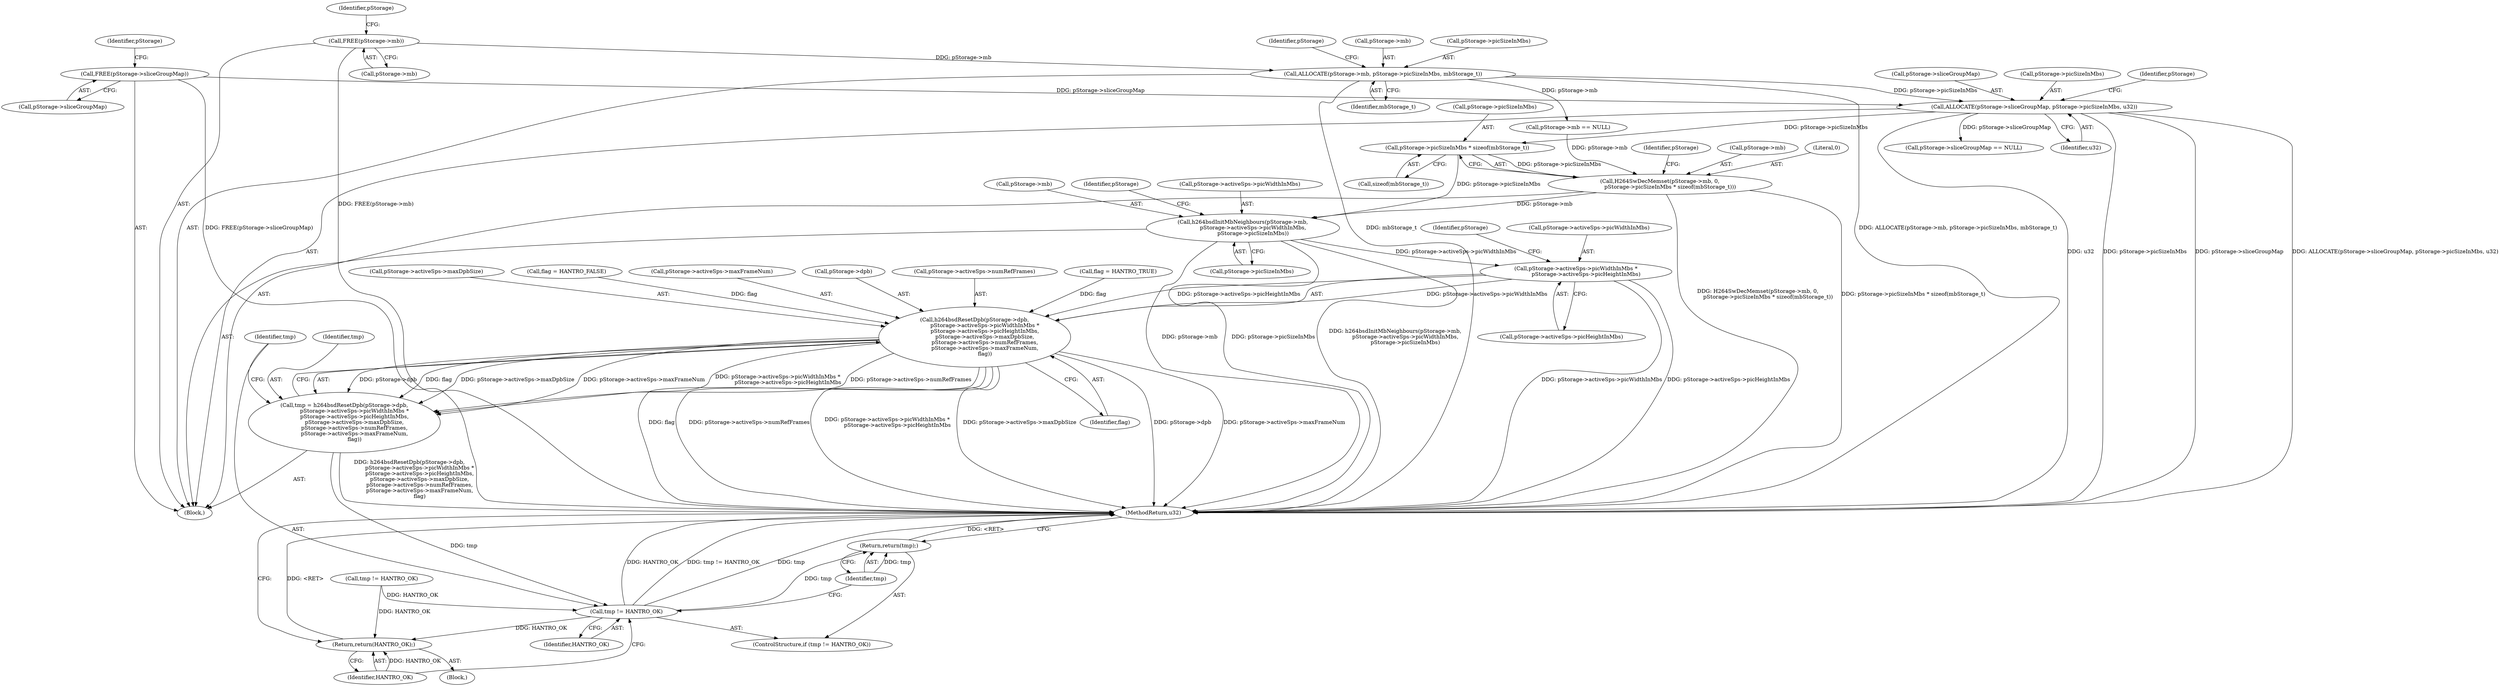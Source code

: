 digraph "0_Android_60547808ca4e9cfac50028c00c58a6ceb2319301@API" {
"1000308" [label="(Call,pStorage->picSizeInMbs * sizeof(mbStorage_t))"];
"1000281" [label="(Call,ALLOCATE(pStorage->sliceGroupMap, pStorage->picSizeInMbs, u32))"];
"1000269" [label="(Call,FREE(pStorage->sliceGroupMap))"];
"1000273" [label="(Call,ALLOCATE(pStorage->mb, pStorage->picSizeInMbs, mbStorage_t))"];
"1000265" [label="(Call,FREE(pStorage->mb))"];
"1000303" [label="(Call,H264SwDecMemset(pStorage->mb, 0,\n            pStorage->picSizeInMbs * sizeof(mbStorage_t)))"];
"1000314" [label="(Call,h264bsdInitMbNeighbours(pStorage->mb,\n            pStorage->activeSps->picWidthInMbs,\n            pStorage->picSizeInMbs))"];
"1000374" [label="(Call,pStorage->activeSps->picWidthInMbs *\n            pStorage->activeSps->picHeightInMbs)"];
"1000370" [label="(Call,h264bsdResetDpb(pStorage->dpb,\n            pStorage->activeSps->picWidthInMbs *\n            pStorage->activeSps->picHeightInMbs,\n            pStorage->activeSps->maxDpbSize,\n            pStorage->activeSps->numRefFrames,\n            pStorage->activeSps->maxFrameNum,\n            flag))"];
"1000368" [label="(Call,tmp = h264bsdResetDpb(pStorage->dpb,\n            pStorage->activeSps->picWidthInMbs *\n            pStorage->activeSps->picHeightInMbs,\n            pStorage->activeSps->maxDpbSize,\n            pStorage->activeSps->numRefFrames,\n            pStorage->activeSps->maxFrameNum,\n            flag))"];
"1000402" [label="(Call,tmp != HANTRO_OK)"];
"1000405" [label="(Return,return(tmp);)"];
"1000531" [label="(Return,return(HANTRO_OK);)"];
"1000365" [label="(Call,flag = HANTRO_FALSE)"];
"1000369" [label="(Identifier,tmp)"];
"1000281" [label="(Call,ALLOCATE(pStorage->sliceGroupMap, pStorage->picSizeInMbs, u32))"];
"1000404" [label="(Identifier,HANTRO_OK)"];
"1000531" [label="(Return,return(HANTRO_OK);)"];
"1000259" [label="(Block,)"];
"1000296" [label="(Call,pStorage->sliceGroupMap == NULL)"];
"1000282" [label="(Call,pStorage->sliceGroupMap)"];
"1000283" [label="(Identifier,pStorage)"];
"1000323" [label="(Call,pStorage->picSizeInMbs)"];
"1000314" [label="(Call,h264bsdInitMbNeighbours(pStorage->mb,\n            pStorage->activeSps->picWidthInMbs,\n            pStorage->picSizeInMbs))"];
"1000315" [label="(Call,pStorage->mb)"];
"1000316" [label="(Identifier,pStorage)"];
"1000387" [label="(Identifier,pStorage)"];
"1000273" [label="(Call,ALLOCATE(pStorage->mb, pStorage->picSizeInMbs, mbStorage_t))"];
"1000265" [label="(Call,FREE(pStorage->mb))"];
"1000405" [label="(Return,return(tmp);)"];
"1000375" [label="(Call,pStorage->activeSps->picWidthInMbs)"];
"1000312" [label="(Call,sizeof(mbStorage_t))"];
"1000395" [label="(Call,pStorage->activeSps->maxFrameNum)"];
"1000266" [label="(Call,pStorage->mb)"];
"1000374" [label="(Call,pStorage->activeSps->picWidthInMbs *\n            pStorage->activeSps->picHeightInMbs)"];
"1000270" [label="(Call,pStorage->sliceGroupMap)"];
"1000308" [label="(Call,pStorage->picSizeInMbs * sizeof(mbStorage_t))"];
"1000370" [label="(Call,h264bsdResetDpb(pStorage->dpb,\n            pStorage->activeSps->picWidthInMbs *\n            pStorage->activeSps->picHeightInMbs,\n            pStorage->activeSps->maxDpbSize,\n            pStorage->activeSps->numRefFrames,\n            pStorage->activeSps->maxFrameNum,\n            flag))"];
"1000275" [label="(Identifier,pStorage)"];
"1000406" [label="(Identifier,tmp)"];
"1000280" [label="(Identifier,mbStorage_t)"];
"1000112" [label="(Block,)"];
"1000309" [label="(Call,pStorage->picSizeInMbs)"];
"1000274" [label="(Call,pStorage->mb)"];
"1000401" [label="(ControlStructure,if (tmp != HANTRO_OK))"];
"1000371" [label="(Call,pStorage->dpb)"];
"1000532" [label="(Identifier,HANTRO_OK)"];
"1000271" [label="(Identifier,pStorage)"];
"1000303" [label="(Call,H264SwDecMemset(pStorage->mb, 0,\n            pStorage->picSizeInMbs * sizeof(mbStorage_t)))"];
"1000304" [label="(Call,pStorage->mb)"];
"1000329" [label="(Identifier,pStorage)"];
"1000318" [label="(Call,pStorage->activeSps->picWidthInMbs)"];
"1000285" [label="(Call,pStorage->picSizeInMbs)"];
"1000307" [label="(Literal,0)"];
"1000269" [label="(Call,FREE(pStorage->sliceGroupMap))"];
"1000390" [label="(Call,pStorage->activeSps->numRefFrames)"];
"1000288" [label="(Identifier,u32)"];
"1000403" [label="(Identifier,tmp)"];
"1000380" [label="(Call,pStorage->activeSps->picHeightInMbs)"];
"1000277" [label="(Call,pStorage->picSizeInMbs)"];
"1000166" [label="(Call,tmp != HANTRO_OK)"];
"1000402" [label="(Call,tmp != HANTRO_OK)"];
"1000291" [label="(Call,pStorage->mb == NULL)"];
"1000361" [label="(Call,flag = HANTRO_TRUE)"];
"1000385" [label="(Call,pStorage->activeSps->maxDpbSize)"];
"1000533" [label="(MethodReturn,u32)"];
"1000368" [label="(Call,tmp = h264bsdResetDpb(pStorage->dpb,\n            pStorage->activeSps->picWidthInMbs *\n            pStorage->activeSps->picHeightInMbs,\n            pStorage->activeSps->maxDpbSize,\n            pStorage->activeSps->numRefFrames,\n            pStorage->activeSps->maxFrameNum,\n            flag))"];
"1000293" [label="(Identifier,pStorage)"];
"1000400" [label="(Identifier,flag)"];
"1000308" -> "1000303"  [label="AST: "];
"1000308" -> "1000312"  [label="CFG: "];
"1000309" -> "1000308"  [label="AST: "];
"1000312" -> "1000308"  [label="AST: "];
"1000303" -> "1000308"  [label="CFG: "];
"1000308" -> "1000303"  [label="DDG: pStorage->picSizeInMbs"];
"1000281" -> "1000308"  [label="DDG: pStorage->picSizeInMbs"];
"1000308" -> "1000314"  [label="DDG: pStorage->picSizeInMbs"];
"1000281" -> "1000259"  [label="AST: "];
"1000281" -> "1000288"  [label="CFG: "];
"1000282" -> "1000281"  [label="AST: "];
"1000285" -> "1000281"  [label="AST: "];
"1000288" -> "1000281"  [label="AST: "];
"1000293" -> "1000281"  [label="CFG: "];
"1000281" -> "1000533"  [label="DDG: pStorage->picSizeInMbs"];
"1000281" -> "1000533"  [label="DDG: pStorage->sliceGroupMap"];
"1000281" -> "1000533"  [label="DDG: ALLOCATE(pStorage->sliceGroupMap, pStorage->picSizeInMbs, u32)"];
"1000281" -> "1000533"  [label="DDG: u32"];
"1000269" -> "1000281"  [label="DDG: pStorage->sliceGroupMap"];
"1000273" -> "1000281"  [label="DDG: pStorage->picSizeInMbs"];
"1000281" -> "1000296"  [label="DDG: pStorage->sliceGroupMap"];
"1000269" -> "1000259"  [label="AST: "];
"1000269" -> "1000270"  [label="CFG: "];
"1000270" -> "1000269"  [label="AST: "];
"1000275" -> "1000269"  [label="CFG: "];
"1000269" -> "1000533"  [label="DDG: FREE(pStorage->sliceGroupMap)"];
"1000273" -> "1000259"  [label="AST: "];
"1000273" -> "1000280"  [label="CFG: "];
"1000274" -> "1000273"  [label="AST: "];
"1000277" -> "1000273"  [label="AST: "];
"1000280" -> "1000273"  [label="AST: "];
"1000283" -> "1000273"  [label="CFG: "];
"1000273" -> "1000533"  [label="DDG: mbStorage_t"];
"1000273" -> "1000533"  [label="DDG: ALLOCATE(pStorage->mb, pStorage->picSizeInMbs, mbStorage_t)"];
"1000265" -> "1000273"  [label="DDG: pStorage->mb"];
"1000273" -> "1000291"  [label="DDG: pStorage->mb"];
"1000265" -> "1000259"  [label="AST: "];
"1000265" -> "1000266"  [label="CFG: "];
"1000266" -> "1000265"  [label="AST: "];
"1000271" -> "1000265"  [label="CFG: "];
"1000265" -> "1000533"  [label="DDG: FREE(pStorage->mb)"];
"1000303" -> "1000259"  [label="AST: "];
"1000304" -> "1000303"  [label="AST: "];
"1000307" -> "1000303"  [label="AST: "];
"1000316" -> "1000303"  [label="CFG: "];
"1000303" -> "1000533"  [label="DDG: H264SwDecMemset(pStorage->mb, 0,\n            pStorage->picSizeInMbs * sizeof(mbStorage_t))"];
"1000303" -> "1000533"  [label="DDG: pStorage->picSizeInMbs * sizeof(mbStorage_t)"];
"1000291" -> "1000303"  [label="DDG: pStorage->mb"];
"1000303" -> "1000314"  [label="DDG: pStorage->mb"];
"1000314" -> "1000259"  [label="AST: "];
"1000314" -> "1000323"  [label="CFG: "];
"1000315" -> "1000314"  [label="AST: "];
"1000318" -> "1000314"  [label="AST: "];
"1000323" -> "1000314"  [label="AST: "];
"1000329" -> "1000314"  [label="CFG: "];
"1000314" -> "1000533"  [label="DDG: pStorage->mb"];
"1000314" -> "1000533"  [label="DDG: pStorage->picSizeInMbs"];
"1000314" -> "1000533"  [label="DDG: h264bsdInitMbNeighbours(pStorage->mb,\n            pStorage->activeSps->picWidthInMbs,\n            pStorage->picSizeInMbs)"];
"1000314" -> "1000374"  [label="DDG: pStorage->activeSps->picWidthInMbs"];
"1000374" -> "1000370"  [label="AST: "];
"1000374" -> "1000380"  [label="CFG: "];
"1000375" -> "1000374"  [label="AST: "];
"1000380" -> "1000374"  [label="AST: "];
"1000387" -> "1000374"  [label="CFG: "];
"1000374" -> "1000533"  [label="DDG: pStorage->activeSps->picWidthInMbs"];
"1000374" -> "1000533"  [label="DDG: pStorage->activeSps->picHeightInMbs"];
"1000374" -> "1000370"  [label="DDG: pStorage->activeSps->picWidthInMbs"];
"1000374" -> "1000370"  [label="DDG: pStorage->activeSps->picHeightInMbs"];
"1000370" -> "1000368"  [label="AST: "];
"1000370" -> "1000400"  [label="CFG: "];
"1000371" -> "1000370"  [label="AST: "];
"1000385" -> "1000370"  [label="AST: "];
"1000390" -> "1000370"  [label="AST: "];
"1000395" -> "1000370"  [label="AST: "];
"1000400" -> "1000370"  [label="AST: "];
"1000368" -> "1000370"  [label="CFG: "];
"1000370" -> "1000533"  [label="DDG: flag"];
"1000370" -> "1000533"  [label="DDG: pStorage->activeSps->numRefFrames"];
"1000370" -> "1000533"  [label="DDG: pStorage->activeSps->picWidthInMbs *\n            pStorage->activeSps->picHeightInMbs"];
"1000370" -> "1000533"  [label="DDG: pStorage->activeSps->maxDpbSize"];
"1000370" -> "1000533"  [label="DDG: pStorage->dpb"];
"1000370" -> "1000533"  [label="DDG: pStorage->activeSps->maxFrameNum"];
"1000370" -> "1000368"  [label="DDG: pStorage->dpb"];
"1000370" -> "1000368"  [label="DDG: flag"];
"1000370" -> "1000368"  [label="DDG: pStorage->activeSps->maxDpbSize"];
"1000370" -> "1000368"  [label="DDG: pStorage->activeSps->maxFrameNum"];
"1000370" -> "1000368"  [label="DDG: pStorage->activeSps->picWidthInMbs *\n            pStorage->activeSps->picHeightInMbs"];
"1000370" -> "1000368"  [label="DDG: pStorage->activeSps->numRefFrames"];
"1000365" -> "1000370"  [label="DDG: flag"];
"1000361" -> "1000370"  [label="DDG: flag"];
"1000368" -> "1000259"  [label="AST: "];
"1000369" -> "1000368"  [label="AST: "];
"1000403" -> "1000368"  [label="CFG: "];
"1000368" -> "1000533"  [label="DDG: h264bsdResetDpb(pStorage->dpb,\n            pStorage->activeSps->picWidthInMbs *\n            pStorage->activeSps->picHeightInMbs,\n            pStorage->activeSps->maxDpbSize,\n            pStorage->activeSps->numRefFrames,\n            pStorage->activeSps->maxFrameNum,\n            flag)"];
"1000368" -> "1000402"  [label="DDG: tmp"];
"1000402" -> "1000401"  [label="AST: "];
"1000402" -> "1000404"  [label="CFG: "];
"1000403" -> "1000402"  [label="AST: "];
"1000404" -> "1000402"  [label="AST: "];
"1000406" -> "1000402"  [label="CFG: "];
"1000532" -> "1000402"  [label="CFG: "];
"1000402" -> "1000533"  [label="DDG: HANTRO_OK"];
"1000402" -> "1000533"  [label="DDG: tmp != HANTRO_OK"];
"1000402" -> "1000533"  [label="DDG: tmp"];
"1000166" -> "1000402"  [label="DDG: HANTRO_OK"];
"1000402" -> "1000405"  [label="DDG: tmp"];
"1000402" -> "1000531"  [label="DDG: HANTRO_OK"];
"1000405" -> "1000401"  [label="AST: "];
"1000405" -> "1000406"  [label="CFG: "];
"1000406" -> "1000405"  [label="AST: "];
"1000533" -> "1000405"  [label="CFG: "];
"1000405" -> "1000533"  [label="DDG: <RET>"];
"1000406" -> "1000405"  [label="DDG: tmp"];
"1000531" -> "1000112"  [label="AST: "];
"1000531" -> "1000532"  [label="CFG: "];
"1000532" -> "1000531"  [label="AST: "];
"1000533" -> "1000531"  [label="CFG: "];
"1000531" -> "1000533"  [label="DDG: <RET>"];
"1000532" -> "1000531"  [label="DDG: HANTRO_OK"];
"1000166" -> "1000531"  [label="DDG: HANTRO_OK"];
}
